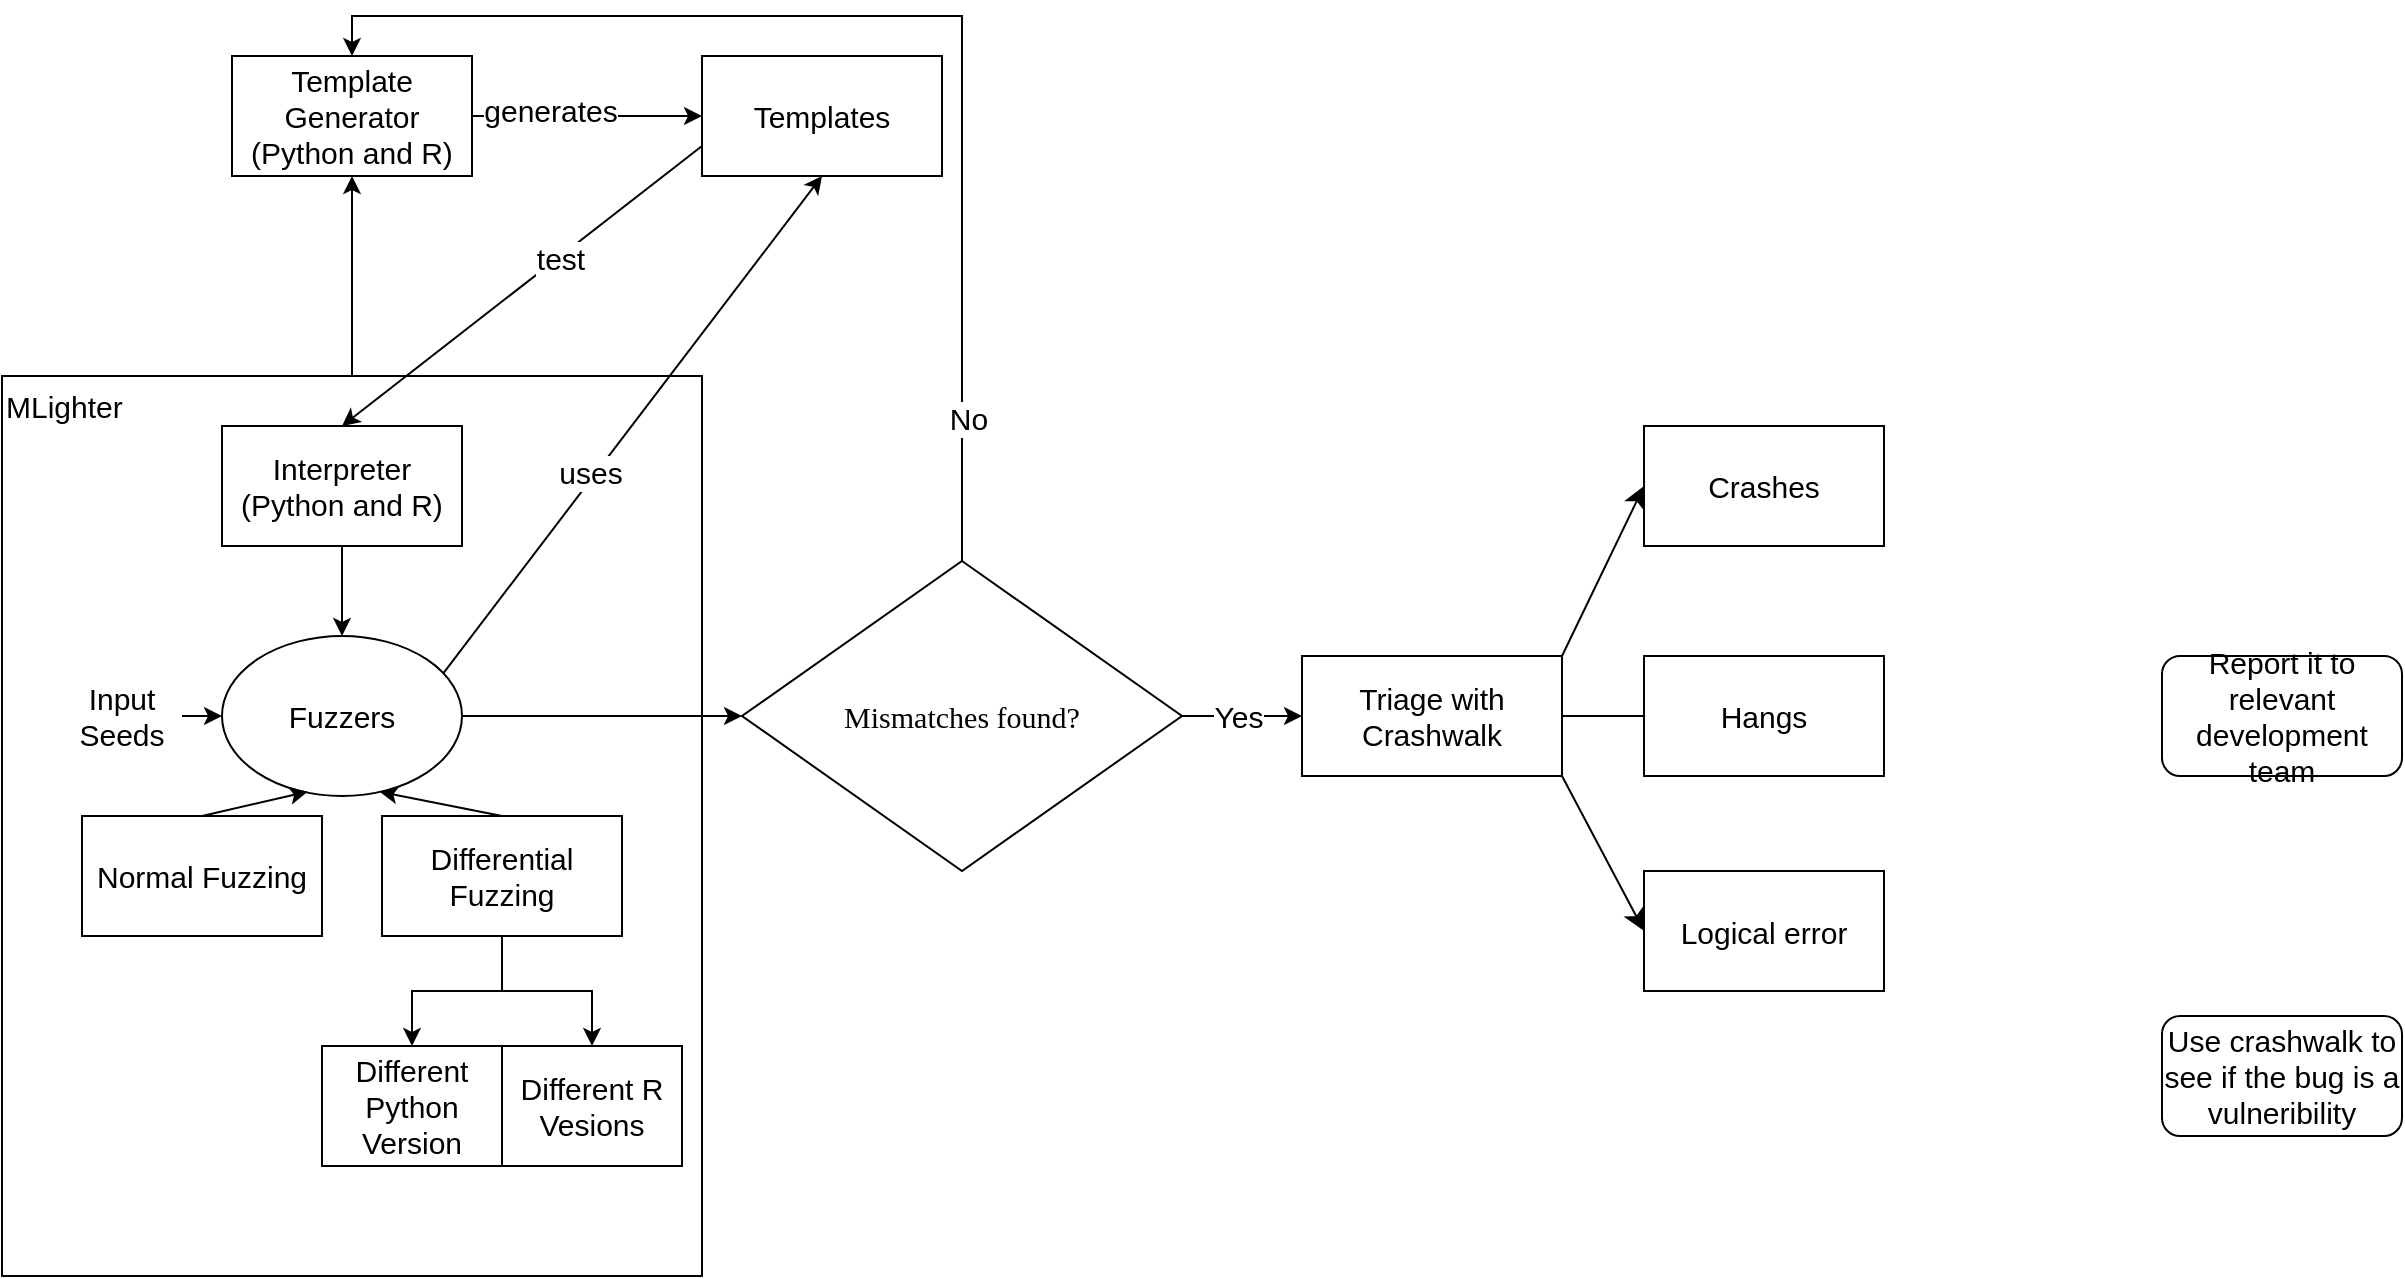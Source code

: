 <mxfile version="24.2.8" type="github">
  <diagram name="Page-1" id="amzALCv6bI6qjFAQoZQV">
    <mxGraphModel dx="2203" dy="879" grid="1" gridSize="10" guides="1" tooltips="1" connect="1" arrows="1" fold="1" page="1" pageScale="1" pageWidth="827" pageHeight="1169" math="0" shadow="0">
      <root>
        <mxCell id="0" />
        <mxCell id="1" parent="0" />
        <mxCell id="rOSCQlMySwnuyHpSkQuA-8" style="rounded=0;orthogonalLoop=1;jettySize=auto;html=1;exitX=0.5;exitY=0;exitDx=0;exitDy=0;entryX=0.5;entryY=1;entryDx=0;entryDy=0;fontSize=15;" parent="1" source="rOSCQlMySwnuyHpSkQuA-1" target="rOSCQlMySwnuyHpSkQuA-2" edge="1">
          <mxGeometry relative="1" as="geometry" />
        </mxCell>
        <mxCell id="rOSCQlMySwnuyHpSkQuA-1" value="MLighter" style="rounded=0;whiteSpace=wrap;html=1;align=left;verticalAlign=top;fontSize=15;" parent="1" vertex="1">
          <mxGeometry x="-170" y="250" width="350" height="450" as="geometry" />
        </mxCell>
        <mxCell id="rOSCQlMySwnuyHpSkQuA-9" style="edgeStyle=orthogonalEdgeStyle;rounded=0;orthogonalLoop=1;jettySize=auto;html=1;exitX=1;exitY=0.5;exitDx=0;exitDy=0;entryX=0;entryY=0.5;entryDx=0;entryDy=0;fontSize=15;" parent="1" source="rOSCQlMySwnuyHpSkQuA-2" target="rOSCQlMySwnuyHpSkQuA-3" edge="1">
          <mxGeometry relative="1" as="geometry" />
        </mxCell>
        <mxCell id="rOSCQlMySwnuyHpSkQuA-28" value="generates" style="edgeLabel;html=1;align=center;verticalAlign=middle;resizable=0;points=[];fontSize=15;" parent="rOSCQlMySwnuyHpSkQuA-9" vertex="1" connectable="0">
          <mxGeometry x="-0.328" y="3" relative="1" as="geometry">
            <mxPoint as="offset" />
          </mxGeometry>
        </mxCell>
        <mxCell id="rOSCQlMySwnuyHpSkQuA-2" value="Template Generator&lt;br style=&quot;font-size: 15px;&quot;&gt;(Python and R)" style="rounded=0;whiteSpace=wrap;html=1;fontSize=15;" parent="1" vertex="1">
          <mxGeometry x="-55" y="90" width="120" height="60" as="geometry" />
        </mxCell>
        <mxCell id="rOSCQlMySwnuyHpSkQuA-11" style="rounded=0;orthogonalLoop=1;jettySize=auto;html=1;exitX=0;exitY=0.75;exitDx=0;exitDy=0;entryX=0.5;entryY=0;entryDx=0;entryDy=0;fontSize=15;" parent="1" source="rOSCQlMySwnuyHpSkQuA-3" target="rOSCQlMySwnuyHpSkQuA-7" edge="1">
          <mxGeometry relative="1" as="geometry" />
        </mxCell>
        <mxCell id="rOSCQlMySwnuyHpSkQuA-25" value="test" style="edgeLabel;html=1;align=center;verticalAlign=middle;resizable=0;points=[];fontSize=15;" parent="rOSCQlMySwnuyHpSkQuA-11" vertex="1" connectable="0">
          <mxGeometry x="-0.212" y="1" relative="1" as="geometry">
            <mxPoint x="-1" as="offset" />
          </mxGeometry>
        </mxCell>
        <mxCell id="rOSCQlMySwnuyHpSkQuA-3" value="Templates" style="rounded=0;whiteSpace=wrap;html=1;fontSize=15;" parent="1" vertex="1">
          <mxGeometry x="180" y="90" width="120" height="60" as="geometry" />
        </mxCell>
        <mxCell id="rOSCQlMySwnuyHpSkQuA-10" style="rounded=0;orthogonalLoop=1;jettySize=auto;html=1;exitX=0.922;exitY=0.233;exitDx=0;exitDy=0;entryX=0.5;entryY=1;entryDx=0;entryDy=0;exitPerimeter=0;fontSize=15;" parent="1" source="rOSCQlMySwnuyHpSkQuA-5" target="rOSCQlMySwnuyHpSkQuA-3" edge="1">
          <mxGeometry relative="1" as="geometry" />
        </mxCell>
        <mxCell id="rOSCQlMySwnuyHpSkQuA-24" value="uses" style="edgeLabel;html=1;align=center;verticalAlign=middle;resizable=0;points=[];fontSize=15;" parent="rOSCQlMySwnuyHpSkQuA-10" vertex="1" connectable="0">
          <mxGeometry x="-0.2" y="3" relative="1" as="geometry">
            <mxPoint as="offset" />
          </mxGeometry>
        </mxCell>
        <mxCell id="rOSCQlMySwnuyHpSkQuA-32" style="rounded=0;orthogonalLoop=1;jettySize=auto;html=1;exitX=1;exitY=0.5;exitDx=0;exitDy=0;entryX=0;entryY=0.5;entryDx=0;entryDy=0;fontSize=15;" parent="1" source="rOSCQlMySwnuyHpSkQuA-5" target="rOSCQlMySwnuyHpSkQuA-31" edge="1">
          <mxGeometry relative="1" as="geometry" />
        </mxCell>
        <mxCell id="rOSCQlMySwnuyHpSkQuA-5" value="Fuzzers" style="ellipse;whiteSpace=wrap;html=1;fontSize=15;" parent="1" vertex="1">
          <mxGeometry x="-60" y="380" width="120" height="80" as="geometry" />
        </mxCell>
        <mxCell id="rOSCQlMySwnuyHpSkQuA-14" style="rounded=0;orthogonalLoop=1;jettySize=auto;html=1;exitX=1;exitY=0.5;exitDx=0;exitDy=0;fontSize=15;" parent="1" source="rOSCQlMySwnuyHpSkQuA-6" edge="1">
          <mxGeometry relative="1" as="geometry">
            <mxPoint x="-60" y="420" as="targetPoint" />
          </mxGeometry>
        </mxCell>
        <mxCell id="rOSCQlMySwnuyHpSkQuA-6" value="Input Seeds" style="text;html=1;align=center;verticalAlign=middle;whiteSpace=wrap;rounded=0;fontSize=15;" parent="1" vertex="1">
          <mxGeometry x="-140" y="402.5" width="60" height="35" as="geometry" />
        </mxCell>
        <mxCell id="CzA6qbHo2A6-y_BBXeDh-2" style="edgeStyle=orthogonalEdgeStyle;rounded=0;orthogonalLoop=1;jettySize=auto;html=1;exitX=0.5;exitY=1;exitDx=0;exitDy=0;fontSize=15;" parent="1" source="rOSCQlMySwnuyHpSkQuA-7" target="rOSCQlMySwnuyHpSkQuA-5" edge="1">
          <mxGeometry relative="1" as="geometry" />
        </mxCell>
        <mxCell id="rOSCQlMySwnuyHpSkQuA-7" value="Interpreter&lt;br style=&quot;font-size: 15px;&quot;&gt;(Python and R)" style="rounded=0;whiteSpace=wrap;html=1;fontSize=15;" parent="1" vertex="1">
          <mxGeometry x="-60" y="275" width="120" height="60" as="geometry" />
        </mxCell>
        <mxCell id="rOSCQlMySwnuyHpSkQuA-15" value="Normal Fuzzing" style="rounded=0;whiteSpace=wrap;html=1;fontSize=15;" parent="1" vertex="1">
          <mxGeometry x="-130" y="470" width="120" height="60" as="geometry" />
        </mxCell>
        <mxCell id="rOSCQlMySwnuyHpSkQuA-20" value="" style="edgeStyle=orthogonalEdgeStyle;rounded=0;orthogonalLoop=1;jettySize=auto;html=1;fontSize=15;" parent="1" source="rOSCQlMySwnuyHpSkQuA-16" target="rOSCQlMySwnuyHpSkQuA-19" edge="1">
          <mxGeometry relative="1" as="geometry" />
        </mxCell>
        <mxCell id="rOSCQlMySwnuyHpSkQuA-22" value="" style="edgeStyle=orthogonalEdgeStyle;rounded=0;orthogonalLoop=1;jettySize=auto;html=1;fontSize=15;" parent="1" source="rOSCQlMySwnuyHpSkQuA-16" target="rOSCQlMySwnuyHpSkQuA-21" edge="1">
          <mxGeometry relative="1" as="geometry" />
        </mxCell>
        <mxCell id="rOSCQlMySwnuyHpSkQuA-16" value="Differential Fuzzing" style="rounded=0;whiteSpace=wrap;html=1;fontSize=15;" parent="1" vertex="1">
          <mxGeometry x="20" y="470" width="120" height="60" as="geometry" />
        </mxCell>
        <mxCell id="rOSCQlMySwnuyHpSkQuA-17" style="rounded=0;orthogonalLoop=1;jettySize=auto;html=1;exitX=0.5;exitY=0;exitDx=0;exitDy=0;entryX=0.357;entryY=0.973;entryDx=0;entryDy=0;entryPerimeter=0;fontSize=15;" parent="1" source="rOSCQlMySwnuyHpSkQuA-15" target="rOSCQlMySwnuyHpSkQuA-5" edge="1">
          <mxGeometry relative="1" as="geometry">
            <mxPoint x="376.04" y="384.64" as="targetPoint" />
          </mxGeometry>
        </mxCell>
        <mxCell id="rOSCQlMySwnuyHpSkQuA-18" style="rounded=0;orthogonalLoop=1;jettySize=auto;html=1;exitX=0.5;exitY=0;exitDx=0;exitDy=0;entryX=0.657;entryY=0.973;entryDx=0;entryDy=0;entryPerimeter=0;fontSize=15;" parent="1" source="rOSCQlMySwnuyHpSkQuA-16" target="rOSCQlMySwnuyHpSkQuA-5" edge="1">
          <mxGeometry relative="1" as="geometry">
            <mxPoint x="441.56" y="389.36" as="targetPoint" />
          </mxGeometry>
        </mxCell>
        <mxCell id="rOSCQlMySwnuyHpSkQuA-19" value="Different Python Version" style="rounded=0;whiteSpace=wrap;html=1;fontSize=15;" parent="1" vertex="1">
          <mxGeometry x="-10" y="585" width="90" height="60" as="geometry" />
        </mxCell>
        <mxCell id="rOSCQlMySwnuyHpSkQuA-21" value="Different R Vesions" style="rounded=0;whiteSpace=wrap;html=1;fontSize=15;" parent="1" vertex="1">
          <mxGeometry x="80" y="585" width="90" height="60" as="geometry" />
        </mxCell>
        <mxCell id="rOSCQlMySwnuyHpSkQuA-33" style="edgeStyle=orthogonalEdgeStyle;rounded=0;orthogonalLoop=1;jettySize=auto;html=1;exitX=0.5;exitY=0;exitDx=0;exitDy=0;entryX=0.5;entryY=0;entryDx=0;entryDy=0;fontSize=15;" parent="1" source="rOSCQlMySwnuyHpSkQuA-31" target="rOSCQlMySwnuyHpSkQuA-2" edge="1">
          <mxGeometry relative="1" as="geometry" />
        </mxCell>
        <mxCell id="rOSCQlMySwnuyHpSkQuA-34" value="No" style="edgeLabel;html=1;align=center;verticalAlign=middle;resizable=0;points=[];fontSize=15;" parent="rOSCQlMySwnuyHpSkQuA-33" vertex="1" connectable="0">
          <mxGeometry x="-0.759" y="-3" relative="1" as="geometry">
            <mxPoint as="offset" />
          </mxGeometry>
        </mxCell>
        <mxCell id="rOSCQlMySwnuyHpSkQuA-42" style="edgeStyle=orthogonalEdgeStyle;rounded=0;orthogonalLoop=1;jettySize=auto;html=1;exitX=1;exitY=0.5;exitDx=0;exitDy=0;entryX=0;entryY=0.5;entryDx=0;entryDy=0;fontSize=15;" parent="1" source="rOSCQlMySwnuyHpSkQuA-31" target="ftJMKh0BDE4pn1SkjYPP-3" edge="1">
          <mxGeometry relative="1" as="geometry">
            <mxPoint x="470" y="420" as="targetPoint" />
          </mxGeometry>
        </mxCell>
        <mxCell id="rOSCQlMySwnuyHpSkQuA-43" value="Yes" style="edgeLabel;html=1;align=center;verticalAlign=middle;resizable=0;points=[];fontSize=15;" parent="rOSCQlMySwnuyHpSkQuA-42" vertex="1" connectable="0">
          <mxGeometry x="0.026" y="-3" relative="1" as="geometry">
            <mxPoint x="-3" y="-3" as="offset" />
          </mxGeometry>
        </mxCell>
        <mxCell id="rOSCQlMySwnuyHpSkQuA-31" value="&lt;font face=&quot;Verdana&quot; style=&quot;font-size: 15px;&quot;&gt;Mismatches found?&lt;/font&gt;" style="rhombus;whiteSpace=wrap;html=1;fontSize=15;" parent="1" vertex="1">
          <mxGeometry x="200" y="342.5" width="220" height="155" as="geometry" />
        </mxCell>
        <mxCell id="rOSCQlMySwnuyHpSkQuA-39" value="Report it to relevant development team" style="rounded=1;whiteSpace=wrap;html=1;fontSize=15;" parent="1" vertex="1">
          <mxGeometry x="910" y="390" width="120" height="60" as="geometry" />
        </mxCell>
        <mxCell id="rOSCQlMySwnuyHpSkQuA-40" value="Use crashwalk to see if the bug is a vulneribility" style="rounded=1;whiteSpace=wrap;html=1;fontSize=15;" parent="1" vertex="1">
          <mxGeometry x="910" y="570" width="120" height="60" as="geometry" />
        </mxCell>
        <mxCell id="ftJMKh0BDE4pn1SkjYPP-8" style="edgeStyle=none;curved=1;rounded=0;orthogonalLoop=1;jettySize=auto;html=1;exitX=1;exitY=0;exitDx=0;exitDy=0;entryX=0;entryY=0.5;entryDx=0;entryDy=0;fontSize=15;startSize=8;endSize=8;" parent="1" source="ftJMKh0BDE4pn1SkjYPP-3" target="ftJMKh0BDE4pn1SkjYPP-5" edge="1">
          <mxGeometry relative="1" as="geometry" />
        </mxCell>
        <mxCell id="ftJMKh0BDE4pn1SkjYPP-9" style="edgeStyle=none;curved=1;rounded=0;orthogonalLoop=1;jettySize=auto;html=1;exitX=1;exitY=0.5;exitDx=0;exitDy=0;entryX=0;entryY=0.5;entryDx=0;entryDy=0;fontSize=15;startSize=8;endSize=8;" parent="1" source="ftJMKh0BDE4pn1SkjYPP-3" target="ftJMKh0BDE4pn1SkjYPP-6" edge="1">
          <mxGeometry relative="1" as="geometry" />
        </mxCell>
        <mxCell id="ftJMKh0BDE4pn1SkjYPP-10" style="edgeStyle=none;curved=1;rounded=0;orthogonalLoop=1;jettySize=auto;html=1;exitX=1;exitY=1;exitDx=0;exitDy=0;entryX=0;entryY=0.5;entryDx=0;entryDy=0;fontSize=15;startSize=8;endSize=8;" parent="1" source="ftJMKh0BDE4pn1SkjYPP-3" target="ftJMKh0BDE4pn1SkjYPP-7" edge="1">
          <mxGeometry relative="1" as="geometry" />
        </mxCell>
        <mxCell id="ftJMKh0BDE4pn1SkjYPP-3" value="Triage with Crashwalk" style="rounded=0;whiteSpace=wrap;html=1;fontSize=15;" parent="1" vertex="1">
          <mxGeometry x="480" y="390" width="130" height="60" as="geometry" />
        </mxCell>
        <mxCell id="ftJMKh0BDE4pn1SkjYPP-5" value="Crashes" style="rounded=0;whiteSpace=wrap;html=1;fontSize=15;" parent="1" vertex="1">
          <mxGeometry x="651" y="275" width="120" height="60" as="geometry" />
        </mxCell>
        <mxCell id="ftJMKh0BDE4pn1SkjYPP-6" value="Hangs" style="rounded=0;whiteSpace=wrap;html=1;direction=west;fontSize=15;" parent="1" vertex="1">
          <mxGeometry x="651" y="390" width="120" height="60" as="geometry" />
        </mxCell>
        <mxCell id="ftJMKh0BDE4pn1SkjYPP-7" value="Logical error" style="rounded=0;whiteSpace=wrap;html=1;fontSize=15;" parent="1" vertex="1">
          <mxGeometry x="651" y="497.5" width="120" height="60" as="geometry" />
        </mxCell>
      </root>
    </mxGraphModel>
  </diagram>
</mxfile>
